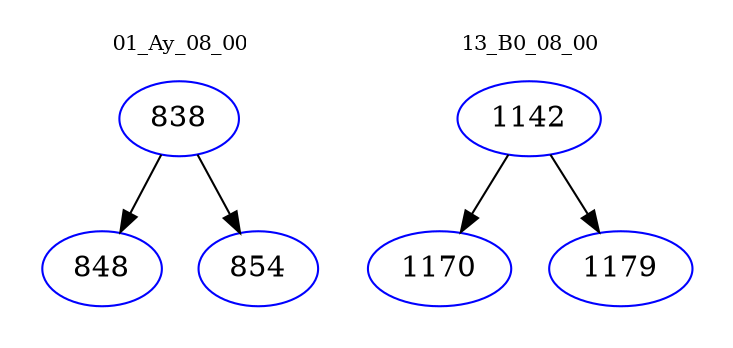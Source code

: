 digraph{
subgraph cluster_0 {
color = white
label = "01_Ay_08_00";
fontsize=10;
T0_838 [label="838", color="blue"]
T0_838 -> T0_848 [color="black"]
T0_848 [label="848", color="blue"]
T0_838 -> T0_854 [color="black"]
T0_854 [label="854", color="blue"]
}
subgraph cluster_1 {
color = white
label = "13_B0_08_00";
fontsize=10;
T1_1142 [label="1142", color="blue"]
T1_1142 -> T1_1170 [color="black"]
T1_1170 [label="1170", color="blue"]
T1_1142 -> T1_1179 [color="black"]
T1_1179 [label="1179", color="blue"]
}
}
